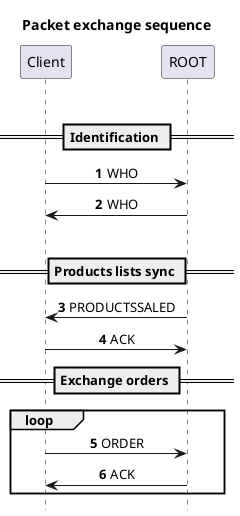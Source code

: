 @startuml packet_sequence

skinparam SequenceMessageAlignment center

hide footbox
title Packet exchange sequence
autonumber

participant Client    as C1
participant ROOT      as RT

|||

== Identification ==

C1 -> RT : WHO
RT -> C1 : WHO

|||

== Products lists sync ==

RT -> C1 : PRODUCTSSALED
C1 -> RT : ACK

== Exchange orders ==

loop
    C1 -> RT : ORDER
    RT -> C1 : ACK
end

@enduml
